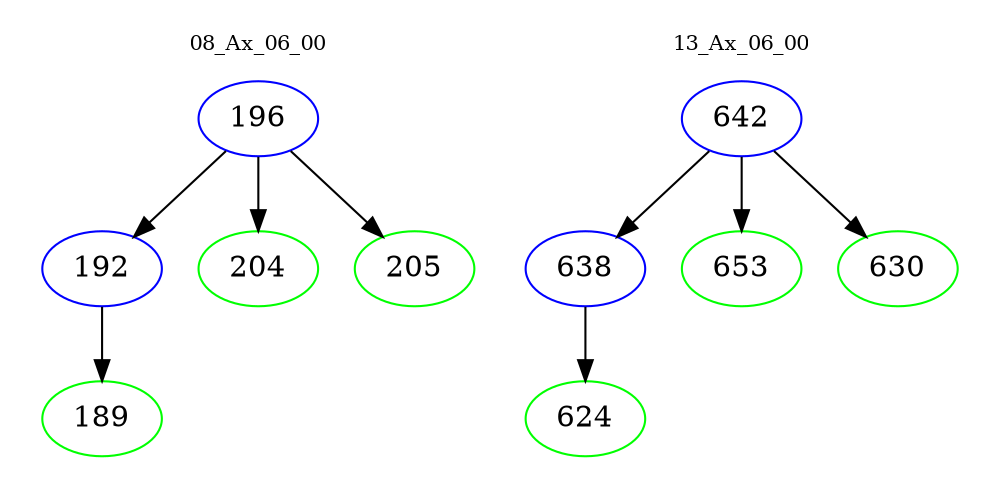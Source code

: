 digraph{
subgraph cluster_0 {
color = white
label = "08_Ax_06_00";
fontsize=10;
T0_196 [label="196", color="blue"]
T0_196 -> T0_192 [color="black"]
T0_192 [label="192", color="blue"]
T0_192 -> T0_189 [color="black"]
T0_189 [label="189", color="green"]
T0_196 -> T0_204 [color="black"]
T0_204 [label="204", color="green"]
T0_196 -> T0_205 [color="black"]
T0_205 [label="205", color="green"]
}
subgraph cluster_1 {
color = white
label = "13_Ax_06_00";
fontsize=10;
T1_642 [label="642", color="blue"]
T1_642 -> T1_638 [color="black"]
T1_638 [label="638", color="blue"]
T1_638 -> T1_624 [color="black"]
T1_624 [label="624", color="green"]
T1_642 -> T1_653 [color="black"]
T1_653 [label="653", color="green"]
T1_642 -> T1_630 [color="black"]
T1_630 [label="630", color="green"]
}
}
